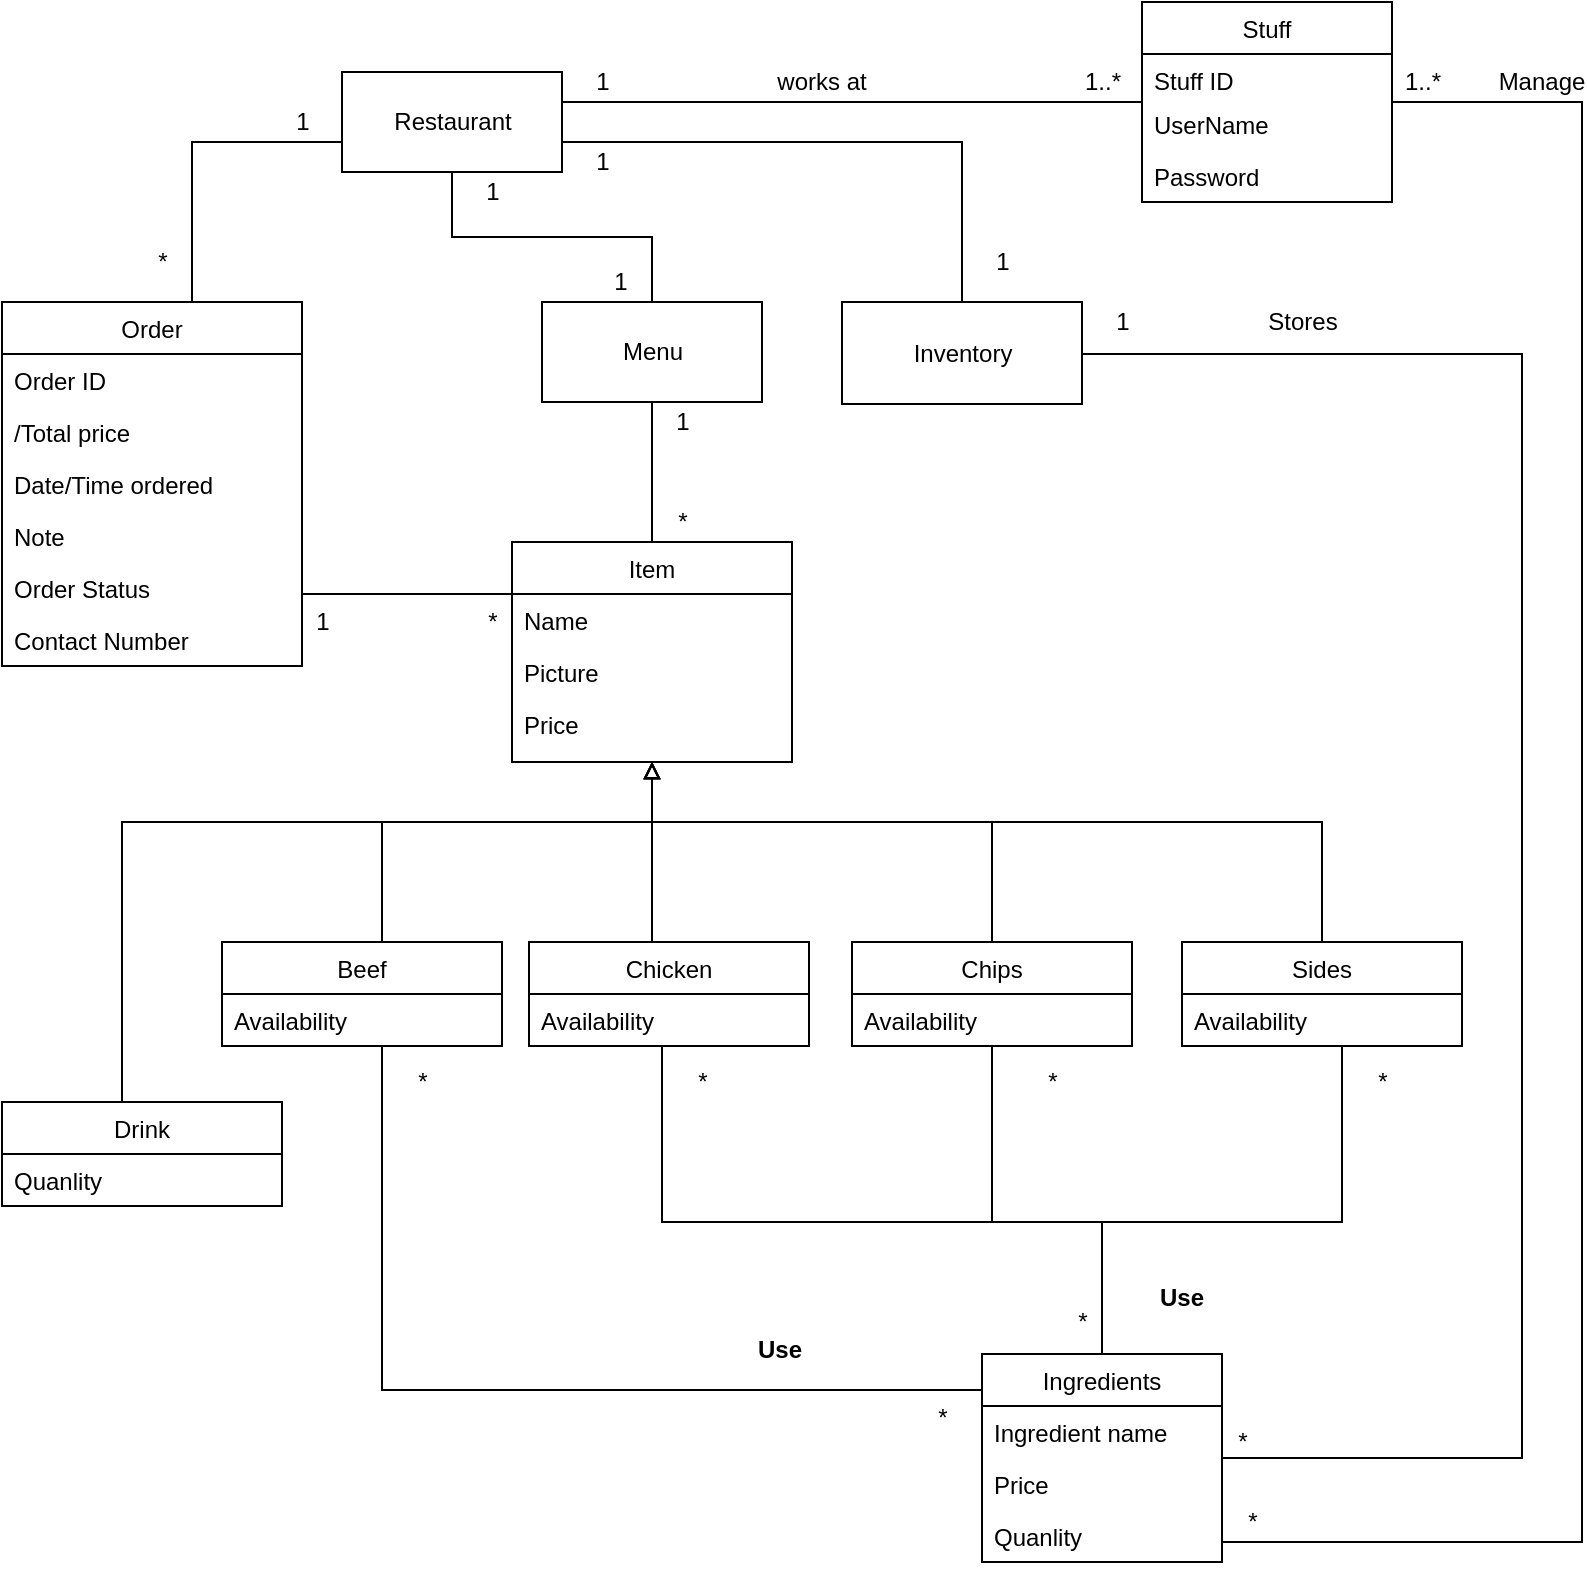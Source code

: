 <mxfile version="15.5.4" type="embed"><diagram id="S2ypeOvvycpNAgAjA3mA" name="Page-1"><mxGraphModel dx="730" dy="679" grid="1" gridSize="10" guides="1" tooltips="1" connect="1" arrows="1" fold="1" page="1" pageScale="1" pageWidth="827" pageHeight="1169" math="0" shadow="0"><root><mxCell id="0"/><mxCell id="1" parent="0"/><mxCell id="57" style="edgeStyle=orthogonalEdgeStyle;rounded=0;orthogonalLoop=1;jettySize=auto;html=1;entryX=0;entryY=0.25;entryDx=0;entryDy=0;endArrow=none;endFill=0;" edge="1" parent="1" source="vUMNLVF5anmC9w9eSEwW-13" target="15"><mxGeometry relative="1" as="geometry"><Array as="points"><mxPoint x="190" y="426"/><mxPoint x="190" y="426"/></Array></mxGeometry></mxCell><mxCell id="vUMNLVF5anmC9w9eSEwW-13" value="Order" style="swimlane;fontStyle=0;childLayout=stackLayout;horizontal=1;startSize=26;fillColor=none;horizontalStack=0;resizeParent=1;resizeParentMax=0;resizeLast=0;collapsible=1;marginBottom=0;" parent="1" vertex="1"><mxGeometry x="10" y="280" width="150" height="182" as="geometry"/></mxCell><mxCell id="vUMNLVF5anmC9w9eSEwW-14" value="Order ID" style="text;strokeColor=none;fillColor=none;align=left;verticalAlign=top;spacingLeft=4;spacingRight=4;overflow=hidden;rotatable=0;points=[[0,0.5],[1,0.5]];portConstraint=eastwest;" parent="vUMNLVF5anmC9w9eSEwW-13" vertex="1"><mxGeometry y="26" width="150" height="26" as="geometry"/></mxCell><mxCell id="vUMNLVF5anmC9w9eSEwW-15" value="/Total price" style="text;strokeColor=none;fillColor=none;align=left;verticalAlign=top;spacingLeft=4;spacingRight=4;overflow=hidden;rotatable=0;points=[[0,0.5],[1,0.5]];portConstraint=eastwest;" parent="vUMNLVF5anmC9w9eSEwW-13" vertex="1"><mxGeometry y="52" width="150" height="26" as="geometry"/></mxCell><mxCell id="vUMNLVF5anmC9w9eSEwW-18" value="Date/Time ordered" style="text;strokeColor=none;fillColor=none;align=left;verticalAlign=top;spacingLeft=4;spacingRight=4;overflow=hidden;rotatable=0;points=[[0,0.5],[1,0.5]];portConstraint=eastwest;" parent="vUMNLVF5anmC9w9eSEwW-13" vertex="1"><mxGeometry y="78" width="150" height="26" as="geometry"/></mxCell><mxCell id="KycJKE3FsNJFsC_Osg_b-42" value="Note " style="text;strokeColor=none;fillColor=none;align=left;verticalAlign=top;spacingLeft=4;spacingRight=4;overflow=hidden;rotatable=0;points=[[0,0.5],[1,0.5]];portConstraint=eastwest;" parent="vUMNLVF5anmC9w9eSEwW-13" vertex="1"><mxGeometry y="104" width="150" height="26" as="geometry"/></mxCell><mxCell id="vUMNLVF5anmC9w9eSEwW-20" value="Order Status" style="text;strokeColor=none;fillColor=none;align=left;verticalAlign=top;spacingLeft=4;spacingRight=4;overflow=hidden;rotatable=0;points=[[0,0.5],[1,0.5]];portConstraint=eastwest;" parent="vUMNLVF5anmC9w9eSEwW-13" vertex="1"><mxGeometry y="130" width="150" height="26" as="geometry"/></mxCell><mxCell id="KycJKE3FsNJFsC_Osg_b-13" value="Contact Number" style="text;strokeColor=none;fillColor=none;align=left;verticalAlign=top;spacingLeft=4;spacingRight=4;overflow=hidden;rotatable=0;points=[[0,0.5],[1,0.5]];portConstraint=eastwest;" parent="vUMNLVF5anmC9w9eSEwW-13" vertex="1"><mxGeometry y="156" width="150" height="26" as="geometry"/></mxCell><mxCell id="KycJKE3FsNJFsC_Osg_b-27" style="edgeStyle=orthogonalEdgeStyle;rounded=0;orthogonalLoop=1;jettySize=auto;html=1;entryX=0.5;entryY=1;entryDx=0;entryDy=0;endArrow=none;endFill=0;" parent="1" source="vUMNLVF5anmC9w9eSEwW-13" target="KycJKE3FsNJFsC_Osg_b-18" edge="1"><mxGeometry relative="1" as="geometry"><Array as="points"><mxPoint x="105" y="200"/><mxPoint x="225" y="200"/></Array><mxPoint x="105" y="401.0" as="sourcePoint"/></mxGeometry></mxCell><mxCell id="43" style="edgeStyle=orthogonalEdgeStyle;rounded=0;orthogonalLoop=1;jettySize=auto;html=1;endArrow=none;endFill=0;" edge="1" parent="1" source="vUMNLVF5anmC9w9eSEwW-26" target="KycJKE3FsNJFsC_Osg_b-18"><mxGeometry relative="1" as="geometry"><Array as="points"><mxPoint x="360" y="180"/><mxPoint x="360" y="180"/></Array></mxGeometry></mxCell><mxCell id="46" style="edgeStyle=orthogonalEdgeStyle;rounded=0;orthogonalLoop=1;jettySize=auto;html=1;endArrow=none;endFill=0;" edge="1" parent="1" source="vUMNLVF5anmC9w9eSEwW-26" target="vUMNLVF5anmC9w9eSEwW-36"><mxGeometry relative="1" as="geometry"><Array as="points"><mxPoint x="800" y="180"/><mxPoint x="800" y="900"/></Array></mxGeometry></mxCell><mxCell id="vUMNLVF5anmC9w9eSEwW-26" value="Stuff" style="swimlane;fontStyle=0;childLayout=stackLayout;horizontal=1;startSize=26;fillColor=none;horizontalStack=0;resizeParent=1;resizeParentMax=0;resizeLast=0;collapsible=1;marginBottom=0;" parent="1" vertex="1"><mxGeometry x="580" y="130" width="125" height="100" as="geometry"/></mxCell><mxCell id="vUMNLVF5anmC9w9eSEwW-27" value="Stuff ID" style="text;strokeColor=none;fillColor=none;align=left;verticalAlign=top;spacingLeft=4;spacingRight=4;overflow=hidden;rotatable=0;points=[[0,0.5],[1,0.5]];portConstraint=eastwest;" parent="vUMNLVF5anmC9w9eSEwW-26" vertex="1"><mxGeometry y="26" width="125" height="22" as="geometry"/></mxCell><mxCell id="9l4VpIScvD9xsvnCj6-5-21" value="UserName" style="text;strokeColor=none;fillColor=none;align=left;verticalAlign=top;spacingLeft=4;spacingRight=4;overflow=hidden;rotatable=0;points=[[0,0.5],[1,0.5]];portConstraint=eastwest;" parent="vUMNLVF5anmC9w9eSEwW-26" vertex="1"><mxGeometry y="48" width="125" height="26" as="geometry"/></mxCell><mxCell id="vUMNLVF5anmC9w9eSEwW-28" value="Password" style="text;strokeColor=none;fillColor=none;align=left;verticalAlign=top;spacingLeft=4;spacingRight=4;overflow=hidden;rotatable=0;points=[[0,0.5],[1,0.5]];portConstraint=eastwest;" parent="vUMNLVF5anmC9w9eSEwW-26" vertex="1"><mxGeometry y="74" width="125" height="26" as="geometry"/></mxCell><mxCell id="vUMNLVF5anmC9w9eSEwW-35" value="Inventory" style="html=1;" parent="1" vertex="1"><mxGeometry x="430" y="280" width="120" height="51" as="geometry"/></mxCell><mxCell id="42" style="edgeStyle=orthogonalEdgeStyle;rounded=0;orthogonalLoop=1;jettySize=auto;html=1;endArrow=none;endFill=0;" edge="1" parent="1" source="vUMNLVF5anmC9w9eSEwW-36" target="vUMNLVF5anmC9w9eSEwW-35"><mxGeometry relative="1" as="geometry"><Array as="points"><mxPoint x="770" y="858"/><mxPoint x="770" y="306"/></Array></mxGeometry></mxCell><mxCell id="vUMNLVF5anmC9w9eSEwW-36" value="Ingredients" style="swimlane;fontStyle=0;childLayout=stackLayout;horizontal=1;startSize=26;fillColor=none;horizontalStack=0;resizeParent=1;resizeParentMax=0;resizeLast=0;collapsible=1;marginBottom=0;" parent="1" vertex="1"><mxGeometry x="500" y="806" width="120" height="104" as="geometry"/></mxCell><mxCell id="vUMNLVF5anmC9w9eSEwW-37" value="Ingredient name" style="text;strokeColor=none;fillColor=none;align=left;verticalAlign=top;spacingLeft=4;spacingRight=4;overflow=hidden;rotatable=0;points=[[0,0.5],[1,0.5]];portConstraint=eastwest;" parent="vUMNLVF5anmC9w9eSEwW-36" vertex="1"><mxGeometry y="26" width="120" height="26" as="geometry"/></mxCell><mxCell id="vUMNLVF5anmC9w9eSEwW-38" value="Price" style="text;strokeColor=none;fillColor=none;align=left;verticalAlign=top;spacingLeft=4;spacingRight=4;overflow=hidden;rotatable=0;points=[[0,0.5],[1,0.5]];portConstraint=eastwest;" parent="vUMNLVF5anmC9w9eSEwW-36" vertex="1"><mxGeometry y="52" width="120" height="26" as="geometry"/></mxCell><mxCell id="vUMNLVF5anmC9w9eSEwW-39" value="Quanlity" style="text;strokeColor=none;fillColor=none;align=left;verticalAlign=top;spacingLeft=4;spacingRight=4;overflow=hidden;rotatable=0;points=[[0,0.5],[1,0.5]];portConstraint=eastwest;" parent="vUMNLVF5anmC9w9eSEwW-36" vertex="1"><mxGeometry y="78" width="120" height="26" as="geometry"/></mxCell><mxCell id="29" style="edgeStyle=orthogonalEdgeStyle;rounded=0;orthogonalLoop=1;jettySize=auto;html=1;endArrow=none;endFill=0;" edge="1" parent="1" source="vUMNLVF5anmC9w9eSEwW-40" target="15"><mxGeometry relative="1" as="geometry"/></mxCell><mxCell id="vUMNLVF5anmC9w9eSEwW-40" value="Menu" style="html=1;" parent="1" vertex="1"><mxGeometry x="280" y="280" width="110" height="50" as="geometry"/></mxCell><mxCell id="34" style="edgeStyle=orthogonalEdgeStyle;rounded=0;orthogonalLoop=1;jettySize=auto;html=1;endArrow=block;endFill=0;" edge="1" parent="1" source="vUMNLVF5anmC9w9eSEwW-41"><mxGeometry relative="1" as="geometry"><mxPoint x="335" y="510" as="targetPoint"/><Array as="points"><mxPoint x="200" y="540"/><mxPoint x="335" y="540"/></Array></mxGeometry></mxCell><mxCell id="49" style="edgeStyle=orthogonalEdgeStyle;rounded=0;orthogonalLoop=1;jettySize=auto;html=1;endArrow=none;endFill=0;" edge="1" parent="1" source="vUMNLVF5anmC9w9eSEwW-41" target="vUMNLVF5anmC9w9eSEwW-36"><mxGeometry relative="1" as="geometry"><Array as="points"><mxPoint x="200" y="824"/></Array></mxGeometry></mxCell><mxCell id="vUMNLVF5anmC9w9eSEwW-41" value="Beef" style="swimlane;fontStyle=0;childLayout=stackLayout;horizontal=1;startSize=26;fillColor=none;horizontalStack=0;resizeParent=1;resizeParentMax=0;resizeLast=0;collapsible=1;marginBottom=0;" parent="1" vertex="1"><mxGeometry x="120" y="600" width="140" height="52" as="geometry"/></mxCell><mxCell id="vUMNLVF5anmC9w9eSEwW-43" value="Availability " style="text;strokeColor=none;fillColor=none;align=left;verticalAlign=top;spacingLeft=4;spacingRight=4;overflow=hidden;rotatable=0;points=[[0,0.5],[1,0.5]];portConstraint=eastwest;" parent="vUMNLVF5anmC9w9eSEwW-41" vertex="1"><mxGeometry y="26" width="140" height="26" as="geometry"/></mxCell><mxCell id="33" style="edgeStyle=orthogonalEdgeStyle;rounded=0;orthogonalLoop=1;jettySize=auto;html=1;endArrow=block;endFill=0;" edge="1" parent="1" source="vUMNLVF5anmC9w9eSEwW-54" target="15"><mxGeometry relative="1" as="geometry"><Array as="points"><mxPoint x="70" y="540"/><mxPoint x="335" y="540"/></Array></mxGeometry></mxCell><mxCell id="vUMNLVF5anmC9w9eSEwW-54" value="Drink" style="swimlane;fontStyle=0;childLayout=stackLayout;horizontal=1;startSize=26;fillColor=none;horizontalStack=0;resizeParent=1;resizeParentMax=0;resizeLast=0;collapsible=1;marginBottom=0;" parent="1" vertex="1"><mxGeometry x="10" y="680" width="140" height="52" as="geometry"/></mxCell><mxCell id="vUMNLVF5anmC9w9eSEwW-55" value="Quanlity" style="text;strokeColor=none;fillColor=none;align=left;verticalAlign=top;spacingLeft=4;spacingRight=4;overflow=hidden;rotatable=0;points=[[0,0.5],[1,0.5]];portConstraint=eastwest;" parent="vUMNLVF5anmC9w9eSEwW-54" vertex="1"><mxGeometry y="26" width="140" height="26" as="geometry"/></mxCell><mxCell id="26" style="edgeStyle=orthogonalEdgeStyle;rounded=0;orthogonalLoop=1;jettySize=auto;html=1;endArrow=none;endFill=0;" edge="1" parent="1" source="KycJKE3FsNJFsC_Osg_b-18" target="vUMNLVF5anmC9w9eSEwW-40"><mxGeometry relative="1" as="geometry"/></mxCell><mxCell id="30" style="edgeStyle=orthogonalEdgeStyle;rounded=0;orthogonalLoop=1;jettySize=auto;html=1;endArrow=none;endFill=0;" edge="1" parent="1" source="KycJKE3FsNJFsC_Osg_b-18" target="vUMNLVF5anmC9w9eSEwW-35"><mxGeometry relative="1" as="geometry"><Array as="points"><mxPoint x="490" y="200"/></Array></mxGeometry></mxCell><mxCell id="KycJKE3FsNJFsC_Osg_b-18" value="Restaurant" style="html=1;" parent="1" vertex="1"><mxGeometry x="180" y="165" width="110" height="50" as="geometry"/></mxCell><mxCell id="KycJKE3FsNJFsC_Osg_b-32" value="1" style="text;html=1;align=center;verticalAlign=middle;resizable=0;points=[];autosize=1;" parent="1" vertex="1"><mxGeometry x="309" y="260" width="20" height="20" as="geometry"/></mxCell><mxCell id="KycJKE3FsNJFsC_Osg_b-44" value="*" style="text;html=1;align=center;verticalAlign=middle;resizable=0;points=[];autosize=1;" parent="1" vertex="1"><mxGeometry x="690" y="660" width="20" height="20" as="geometry"/></mxCell><mxCell id="9l4VpIScvD9xsvnCj6-5-10" value="works at" style="text;html=1;strokeColor=none;fillColor=none;align=center;verticalAlign=middle;whiteSpace=wrap;rounded=0;" parent="1" vertex="1"><mxGeometry x="390" y="160" width="60" height="20" as="geometry"/></mxCell><mxCell id="9l4VpIScvD9xsvnCj6-5-11" value="Manage" style="text;html=1;strokeColor=none;fillColor=none;align=center;verticalAlign=middle;whiteSpace=wrap;rounded=0;" parent="1" vertex="1"><mxGeometry x="760" y="160" width="40" height="20" as="geometry"/></mxCell><mxCell id="3" value="1" style="text;html=1;align=center;verticalAlign=middle;resizable=0;points=[];autosize=1;" parent="1" vertex="1"><mxGeometry x="150" y="180" width="20" height="20" as="geometry"/></mxCell><mxCell id="4" value="*" style="text;html=1;align=center;verticalAlign=middle;resizable=0;points=[];autosize=1;" parent="1" vertex="1"><mxGeometry x="80" y="250" width="20" height="20" as="geometry"/></mxCell><mxCell id="5" value="1" style="text;html=1;align=center;verticalAlign=middle;resizable=0;points=[];autosize=1;" parent="1" vertex="1"><mxGeometry x="245" y="215" width="20" height="20" as="geometry"/></mxCell><mxCell id="15" value="Item" style="swimlane;fontStyle=0;childLayout=stackLayout;horizontal=1;startSize=26;fillColor=none;horizontalStack=0;resizeParent=1;resizeParentMax=0;resizeLast=0;collapsible=1;marginBottom=0;" vertex="1" parent="1"><mxGeometry x="265" y="400" width="140" height="110" as="geometry"/></mxCell><mxCell id="16" value="Name" style="text;strokeColor=none;fillColor=none;align=left;verticalAlign=top;spacingLeft=4;spacingRight=4;overflow=hidden;rotatable=0;points=[[0,0.5],[1,0.5]];portConstraint=eastwest;" vertex="1" parent="15"><mxGeometry y="26" width="140" height="26" as="geometry"/></mxCell><mxCell id="75" value="Picture" style="text;strokeColor=none;fillColor=none;align=left;verticalAlign=top;spacingLeft=4;spacingRight=4;overflow=hidden;rotatable=0;points=[[0,0.5],[1,0.5]];portConstraint=eastwest;" vertex="1" parent="15"><mxGeometry y="52" width="140" height="26" as="geometry"/></mxCell><mxCell id="17" value="Price" style="text;strokeColor=none;fillColor=none;align=left;verticalAlign=top;spacingLeft=4;spacingRight=4;overflow=hidden;rotatable=0;points=[[0,0.5],[1,0.5]];portConstraint=eastwest;" vertex="1" parent="15"><mxGeometry y="78" width="140" height="32" as="geometry"/></mxCell><mxCell id="35" style="edgeStyle=orthogonalEdgeStyle;rounded=0;orthogonalLoop=1;jettySize=auto;html=1;entryX=0.5;entryY=1;entryDx=0;entryDy=0;endArrow=block;endFill=0;" edge="1" parent="1" source="19" target="15"><mxGeometry relative="1" as="geometry"><Array as="points"><mxPoint x="335" y="570"/><mxPoint x="335" y="570"/></Array></mxGeometry></mxCell><mxCell id="50" style="edgeStyle=orthogonalEdgeStyle;rounded=0;orthogonalLoop=1;jettySize=auto;html=1;endArrow=none;endFill=0;" edge="1" parent="1" source="19" target="vUMNLVF5anmC9w9eSEwW-36"><mxGeometry relative="1" as="geometry"><Array as="points"><mxPoint x="340" y="740"/><mxPoint x="560" y="740"/></Array></mxGeometry></mxCell><mxCell id="19" value="Chicken" style="swimlane;fontStyle=0;childLayout=stackLayout;horizontal=1;startSize=26;fillColor=none;horizontalStack=0;resizeParent=1;resizeParentMax=0;resizeLast=0;collapsible=1;marginBottom=0;" vertex="1" parent="1"><mxGeometry x="273.5" y="600" width="140" height="52" as="geometry"/></mxCell><mxCell id="20" value="Availability " style="text;strokeColor=none;fillColor=none;align=left;verticalAlign=top;spacingLeft=4;spacingRight=4;overflow=hidden;rotatable=0;points=[[0,0.5],[1,0.5]];portConstraint=eastwest;" vertex="1" parent="19"><mxGeometry y="26" width="140" height="26" as="geometry"/></mxCell><mxCell id="37" style="edgeStyle=orthogonalEdgeStyle;rounded=0;orthogonalLoop=1;jettySize=auto;html=1;endArrow=block;endFill=0;" edge="1" parent="1" source="21" target="17"><mxGeometry relative="1" as="geometry"><mxPoint x="335" y="510" as="targetPoint"/><Array as="points"><mxPoint x="670" y="540"/><mxPoint x="335" y="540"/></Array></mxGeometry></mxCell><mxCell id="52" style="edgeStyle=orthogonalEdgeStyle;rounded=0;orthogonalLoop=1;jettySize=auto;html=1;entryX=0.5;entryY=0;entryDx=0;entryDy=0;endArrow=none;endFill=0;" edge="1" parent="1" source="21" target="vUMNLVF5anmC9w9eSEwW-36"><mxGeometry relative="1" as="geometry"><Array as="points"><mxPoint x="680" y="740"/><mxPoint x="560" y="740"/></Array></mxGeometry></mxCell><mxCell id="21" value="Sides" style="swimlane;fontStyle=0;childLayout=stackLayout;horizontal=1;startSize=26;fillColor=none;horizontalStack=0;resizeParent=1;resizeParentMax=0;resizeLast=0;collapsible=1;marginBottom=0;" vertex="1" parent="1"><mxGeometry x="600" y="600" width="140" height="52" as="geometry"/></mxCell><mxCell id="22" value="Availability " style="text;strokeColor=none;fillColor=none;align=left;verticalAlign=top;spacingLeft=4;spacingRight=4;overflow=hidden;rotatable=0;points=[[0,0.5],[1,0.5]];portConstraint=eastwest;" vertex="1" parent="21"><mxGeometry y="26" width="140" height="26" as="geometry"/></mxCell><mxCell id="36" style="edgeStyle=orthogonalEdgeStyle;rounded=0;orthogonalLoop=1;jettySize=auto;html=1;endArrow=block;endFill=0;" edge="1" parent="1" source="23" target="15"><mxGeometry relative="1" as="geometry"><Array as="points"><mxPoint x="505" y="540"/><mxPoint x="335" y="540"/></Array></mxGeometry></mxCell><mxCell id="51" style="edgeStyle=orthogonalEdgeStyle;rounded=0;orthogonalLoop=1;jettySize=auto;html=1;entryX=0.5;entryY=0;entryDx=0;entryDy=0;endArrow=none;endFill=0;" edge="1" parent="1" source="23" target="vUMNLVF5anmC9w9eSEwW-36"><mxGeometry relative="1" as="geometry"><Array as="points"><mxPoint x="505" y="740"/><mxPoint x="560" y="740"/></Array></mxGeometry></mxCell><mxCell id="23" value="Chips" style="swimlane;fontStyle=0;childLayout=stackLayout;horizontal=1;startSize=26;fillColor=none;horizontalStack=0;resizeParent=1;resizeParentMax=0;resizeLast=0;collapsible=1;marginBottom=0;" vertex="1" parent="1"><mxGeometry x="435" y="600" width="140" height="52" as="geometry"/></mxCell><mxCell id="24" value="Availability " style="text;strokeColor=none;fillColor=none;align=left;verticalAlign=top;spacingLeft=4;spacingRight=4;overflow=hidden;rotatable=0;points=[[0,0.5],[1,0.5]];portConstraint=eastwest;" vertex="1" parent="23"><mxGeometry y="26" width="140" height="26" as="geometry"/></mxCell><mxCell id="55" value="Use" style="text;align=center;fontStyle=1;verticalAlign=middle;spacingLeft=3;spacingRight=3;strokeColor=none;rotatable=0;points=[[0,0.5],[1,0.5]];portConstraint=eastwest;fillColor=none;" vertex="1" parent="1"><mxGeometry x="359" y="790" width="80" height="26" as="geometry"/></mxCell><mxCell id="56" value="Use" style="text;align=center;fontStyle=1;verticalAlign=middle;spacingLeft=3;spacingRight=3;strokeColor=none;rotatable=0;points=[[0,0.5],[1,0.5]];portConstraint=eastwest;fillColor=none;" vertex="1" parent="1"><mxGeometry x="560" y="764" width="80" height="26" as="geometry"/></mxCell><mxCell id="58" value="1" style="text;html=1;align=center;verticalAlign=middle;resizable=0;points=[];autosize=1;strokeColor=none;fillColor=none;" vertex="1" parent="1"><mxGeometry x="160" y="430" width="20" height="20" as="geometry"/></mxCell><mxCell id="59" value="*" style="text;html=1;align=center;verticalAlign=middle;resizable=0;points=[];autosize=1;strokeColor=none;fillColor=none;" vertex="1" parent="1"><mxGeometry x="245" y="430" width="20" height="20" as="geometry"/></mxCell><mxCell id="60" value="*" style="text;html=1;align=center;verticalAlign=middle;resizable=0;points=[];autosize=1;strokeColor=none;fillColor=none;" vertex="1" parent="1"><mxGeometry x="210" y="660" width="20" height="20" as="geometry"/></mxCell><mxCell id="61" value="*" style="text;html=1;align=center;verticalAlign=middle;resizable=0;points=[];autosize=1;strokeColor=none;fillColor=none;" vertex="1" parent="1"><mxGeometry x="350" y="660" width="20" height="20" as="geometry"/></mxCell><mxCell id="62" value="*" style="text;html=1;align=center;verticalAlign=middle;resizable=0;points=[];autosize=1;strokeColor=none;fillColor=none;" vertex="1" parent="1"><mxGeometry x="525" y="660" width="20" height="20" as="geometry"/></mxCell><mxCell id="63" value="*" style="text;html=1;align=center;verticalAlign=middle;resizable=0;points=[];autosize=1;strokeColor=none;fillColor=none;" vertex="1" parent="1"><mxGeometry x="540" y="780" width="20" height="20" as="geometry"/></mxCell><mxCell id="64" value="*" style="text;html=1;align=center;verticalAlign=middle;resizable=0;points=[];autosize=1;strokeColor=none;fillColor=none;" vertex="1" parent="1"><mxGeometry x="470" y="828" width="20" height="20" as="geometry"/></mxCell><mxCell id="65" value="1" style="text;html=1;align=center;verticalAlign=middle;resizable=0;points=[];autosize=1;strokeColor=none;fillColor=none;" vertex="1" parent="1"><mxGeometry x="340" y="330" width="20" height="20" as="geometry"/></mxCell><mxCell id="66" value="*" style="text;html=1;align=center;verticalAlign=middle;resizable=0;points=[];autosize=1;strokeColor=none;fillColor=none;" vertex="1" parent="1"><mxGeometry x="340" y="380" width="20" height="20" as="geometry"/></mxCell><mxCell id="67" value="1" style="text;html=1;align=center;verticalAlign=middle;resizable=0;points=[];autosize=1;strokeColor=none;fillColor=none;" vertex="1" parent="1"><mxGeometry x="300" y="200" width="20" height="20" as="geometry"/></mxCell><mxCell id="68" value="1" style="text;html=1;align=center;verticalAlign=middle;resizable=0;points=[];autosize=1;strokeColor=none;fillColor=none;" vertex="1" parent="1"><mxGeometry x="300" y="160" width="20" height="20" as="geometry"/></mxCell><mxCell id="69" value="1..*" style="text;html=1;align=center;verticalAlign=middle;resizable=0;points=[];autosize=1;strokeColor=none;fillColor=none;" vertex="1" parent="1"><mxGeometry x="545" y="160" width="30" height="20" as="geometry"/></mxCell><mxCell id="70" value="1" style="text;html=1;align=center;verticalAlign=middle;resizable=0;points=[];autosize=1;strokeColor=none;fillColor=none;" vertex="1" parent="1"><mxGeometry x="500" y="250" width="20" height="20" as="geometry"/></mxCell><mxCell id="71" value="1" style="text;html=1;align=center;verticalAlign=middle;resizable=0;points=[];autosize=1;strokeColor=none;fillColor=none;" vertex="1" parent="1"><mxGeometry x="560" y="280" width="20" height="20" as="geometry"/></mxCell><mxCell id="72" value="*" style="text;html=1;align=center;verticalAlign=middle;resizable=0;points=[];autosize=1;strokeColor=none;fillColor=none;" vertex="1" parent="1"><mxGeometry x="620" y="840" width="20" height="20" as="geometry"/></mxCell><mxCell id="73" value="1..*" style="text;html=1;align=center;verticalAlign=middle;resizable=0;points=[];autosize=1;strokeColor=none;fillColor=none;" vertex="1" parent="1"><mxGeometry x="705" y="160" width="30" height="20" as="geometry"/></mxCell><mxCell id="74" value="*" style="text;html=1;align=center;verticalAlign=middle;resizable=0;points=[];autosize=1;strokeColor=none;fillColor=none;" vertex="1" parent="1"><mxGeometry x="625" y="880" width="20" height="20" as="geometry"/></mxCell><mxCell id="77" value="Stores" style="text;html=1;align=center;verticalAlign=middle;resizable=0;points=[];autosize=1;strokeColor=none;fillColor=none;" vertex="1" parent="1"><mxGeometry x="635" y="280" width="50" height="20" as="geometry"/></mxCell><mxCell id="79" value="maintains" style="text;html=1;align=center;verticalAlign=middle;resizable=0;points=[];autosize=1;strokeColor=none;fillColor=none;fontColor=#FFFFFF;" vertex="1" parent="1"><mxGeometry x="420" y="235" width="70" height="20" as="geometry"/></mxCell><mxCell id="81" value="offers for sale" style="text;html=1;align=center;verticalAlign=middle;resizable=0;points=[];autosize=1;strokeColor=none;fillColor=none;fontColor=#FFFFFF;" vertex="1" parent="1"><mxGeometry x="280" y="230" width="90" height="20" as="geometry"/></mxCell><mxCell id="82" value="Customer &lt;br&gt;place order" style="text;html=1;align=center;verticalAlign=middle;resizable=0;points=[];autosize=1;strokeColor=none;fillColor=none;fontColor=#FFFFFF;" vertex="1" parent="1"><mxGeometry x="20" y="195" width="80" height="30" as="geometry"/></mxCell><mxCell id="83" value="Contains" style="text;html=1;align=center;verticalAlign=middle;resizable=0;points=[];autosize=1;strokeColor=none;fillColor=none;fontColor=#FFFFFF;" vertex="1" parent="1"><mxGeometry x="170" y="400" width="60" height="20" as="geometry"/></mxCell></root></mxGraphModel></diagram></mxfile>